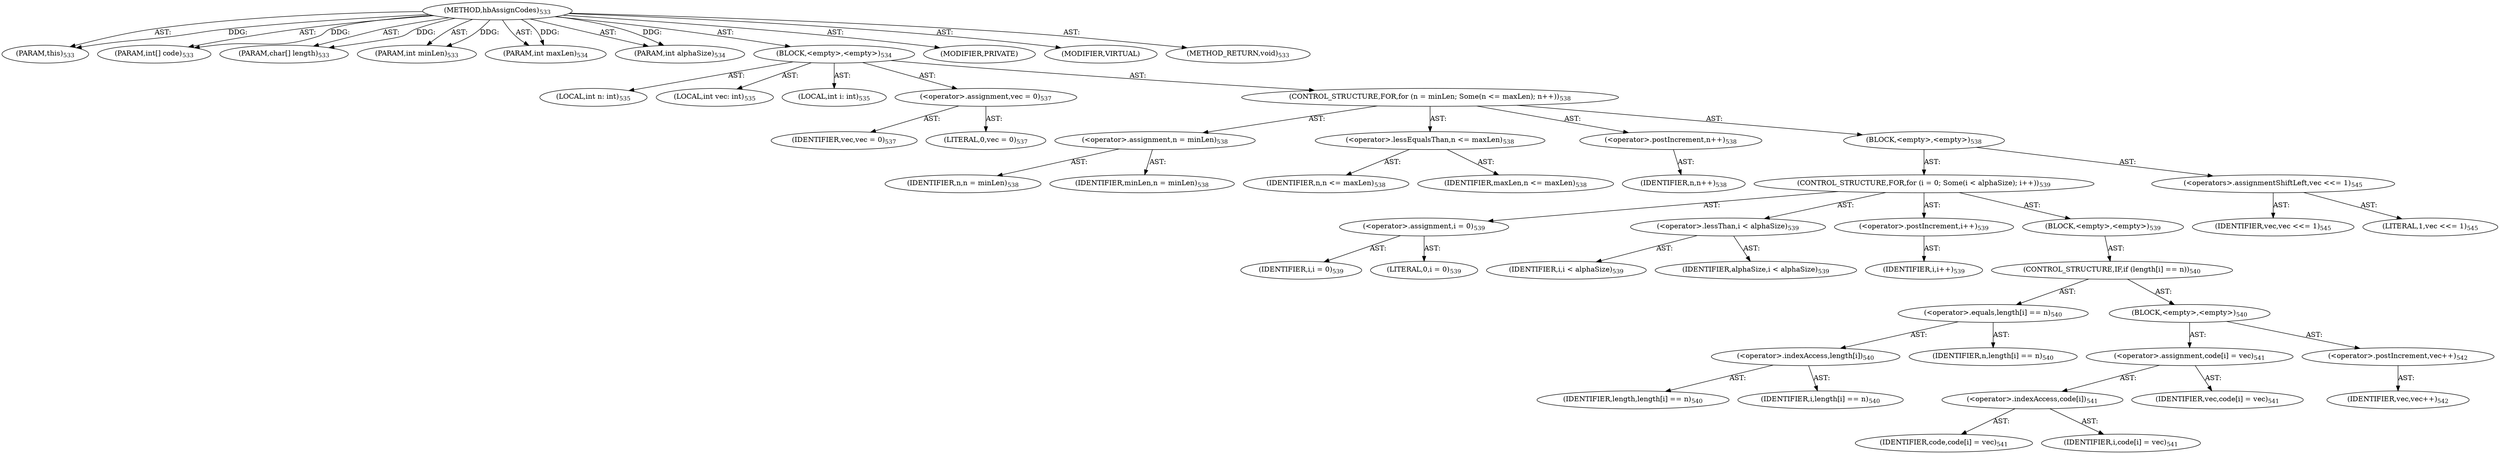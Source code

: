 digraph "hbAssignCodes" {  
"111669149710" [label = <(METHOD,hbAssignCodes)<SUB>533</SUB>> ]
"115964117022" [label = <(PARAM,this)<SUB>533</SUB>> ]
"115964117023" [label = <(PARAM,int[] code)<SUB>533</SUB>> ]
"115964117024" [label = <(PARAM,char[] length)<SUB>533</SUB>> ]
"115964117025" [label = <(PARAM,int minLen)<SUB>533</SUB>> ]
"115964117026" [label = <(PARAM,int maxLen)<SUB>534</SUB>> ]
"115964117027" [label = <(PARAM,int alphaSize)<SUB>534</SUB>> ]
"25769803837" [label = <(BLOCK,&lt;empty&gt;,&lt;empty&gt;)<SUB>534</SUB>> ]
"94489280537" [label = <(LOCAL,int n: int)<SUB>535</SUB>> ]
"94489280538" [label = <(LOCAL,int vec: int)<SUB>535</SUB>> ]
"94489280539" [label = <(LOCAL,int i: int)<SUB>535</SUB>> ]
"30064771588" [label = <(&lt;operator&gt;.assignment,vec = 0)<SUB>537</SUB>> ]
"68719477169" [label = <(IDENTIFIER,vec,vec = 0)<SUB>537</SUB>> ]
"90194313373" [label = <(LITERAL,0,vec = 0)<SUB>537</SUB>> ]
"47244640304" [label = <(CONTROL_STRUCTURE,FOR,for (n = minLen; Some(n &lt;= maxLen); n++))<SUB>538</SUB>> ]
"30064771589" [label = <(&lt;operator&gt;.assignment,n = minLen)<SUB>538</SUB>> ]
"68719477170" [label = <(IDENTIFIER,n,n = minLen)<SUB>538</SUB>> ]
"68719477171" [label = <(IDENTIFIER,minLen,n = minLen)<SUB>538</SUB>> ]
"30064771590" [label = <(&lt;operator&gt;.lessEqualsThan,n &lt;= maxLen)<SUB>538</SUB>> ]
"68719477172" [label = <(IDENTIFIER,n,n &lt;= maxLen)<SUB>538</SUB>> ]
"68719477173" [label = <(IDENTIFIER,maxLen,n &lt;= maxLen)<SUB>538</SUB>> ]
"30064771591" [label = <(&lt;operator&gt;.postIncrement,n++)<SUB>538</SUB>> ]
"68719477174" [label = <(IDENTIFIER,n,n++)<SUB>538</SUB>> ]
"25769803838" [label = <(BLOCK,&lt;empty&gt;,&lt;empty&gt;)<SUB>538</SUB>> ]
"47244640305" [label = <(CONTROL_STRUCTURE,FOR,for (i = 0; Some(i &lt; alphaSize); i++))<SUB>539</SUB>> ]
"30064771592" [label = <(&lt;operator&gt;.assignment,i = 0)<SUB>539</SUB>> ]
"68719477175" [label = <(IDENTIFIER,i,i = 0)<SUB>539</SUB>> ]
"90194313374" [label = <(LITERAL,0,i = 0)<SUB>539</SUB>> ]
"30064771593" [label = <(&lt;operator&gt;.lessThan,i &lt; alphaSize)<SUB>539</SUB>> ]
"68719477176" [label = <(IDENTIFIER,i,i &lt; alphaSize)<SUB>539</SUB>> ]
"68719477177" [label = <(IDENTIFIER,alphaSize,i &lt; alphaSize)<SUB>539</SUB>> ]
"30064771594" [label = <(&lt;operator&gt;.postIncrement,i++)<SUB>539</SUB>> ]
"68719477178" [label = <(IDENTIFIER,i,i++)<SUB>539</SUB>> ]
"25769803839" [label = <(BLOCK,&lt;empty&gt;,&lt;empty&gt;)<SUB>539</SUB>> ]
"47244640306" [label = <(CONTROL_STRUCTURE,IF,if (length[i] == n))<SUB>540</SUB>> ]
"30064771595" [label = <(&lt;operator&gt;.equals,length[i] == n)<SUB>540</SUB>> ]
"30064771596" [label = <(&lt;operator&gt;.indexAccess,length[i])<SUB>540</SUB>> ]
"68719477179" [label = <(IDENTIFIER,length,length[i] == n)<SUB>540</SUB>> ]
"68719477180" [label = <(IDENTIFIER,i,length[i] == n)<SUB>540</SUB>> ]
"68719477181" [label = <(IDENTIFIER,n,length[i] == n)<SUB>540</SUB>> ]
"25769803840" [label = <(BLOCK,&lt;empty&gt;,&lt;empty&gt;)<SUB>540</SUB>> ]
"30064771597" [label = <(&lt;operator&gt;.assignment,code[i] = vec)<SUB>541</SUB>> ]
"30064771598" [label = <(&lt;operator&gt;.indexAccess,code[i])<SUB>541</SUB>> ]
"68719477182" [label = <(IDENTIFIER,code,code[i] = vec)<SUB>541</SUB>> ]
"68719477183" [label = <(IDENTIFIER,i,code[i] = vec)<SUB>541</SUB>> ]
"68719477184" [label = <(IDENTIFIER,vec,code[i] = vec)<SUB>541</SUB>> ]
"30064771599" [label = <(&lt;operator&gt;.postIncrement,vec++)<SUB>542</SUB>> ]
"68719477185" [label = <(IDENTIFIER,vec,vec++)<SUB>542</SUB>> ]
"30064771600" [label = <(&lt;operators&gt;.assignmentShiftLeft,vec &lt;&lt;= 1)<SUB>545</SUB>> ]
"68719477186" [label = <(IDENTIFIER,vec,vec &lt;&lt;= 1)<SUB>545</SUB>> ]
"90194313375" [label = <(LITERAL,1,vec &lt;&lt;= 1)<SUB>545</SUB>> ]
"133143986241" [label = <(MODIFIER,PRIVATE)> ]
"133143986242" [label = <(MODIFIER,VIRTUAL)> ]
"128849018894" [label = <(METHOD_RETURN,void)<SUB>533</SUB>> ]
  "111669149710" -> "115964117022"  [ label = "AST: "] 
  "111669149710" -> "115964117023"  [ label = "AST: "] 
  "111669149710" -> "115964117024"  [ label = "AST: "] 
  "111669149710" -> "115964117025"  [ label = "AST: "] 
  "111669149710" -> "115964117026"  [ label = "AST: "] 
  "111669149710" -> "115964117027"  [ label = "AST: "] 
  "111669149710" -> "25769803837"  [ label = "AST: "] 
  "111669149710" -> "133143986241"  [ label = "AST: "] 
  "111669149710" -> "133143986242"  [ label = "AST: "] 
  "111669149710" -> "128849018894"  [ label = "AST: "] 
  "25769803837" -> "94489280537"  [ label = "AST: "] 
  "25769803837" -> "94489280538"  [ label = "AST: "] 
  "25769803837" -> "94489280539"  [ label = "AST: "] 
  "25769803837" -> "30064771588"  [ label = "AST: "] 
  "25769803837" -> "47244640304"  [ label = "AST: "] 
  "30064771588" -> "68719477169"  [ label = "AST: "] 
  "30064771588" -> "90194313373"  [ label = "AST: "] 
  "47244640304" -> "30064771589"  [ label = "AST: "] 
  "47244640304" -> "30064771590"  [ label = "AST: "] 
  "47244640304" -> "30064771591"  [ label = "AST: "] 
  "47244640304" -> "25769803838"  [ label = "AST: "] 
  "30064771589" -> "68719477170"  [ label = "AST: "] 
  "30064771589" -> "68719477171"  [ label = "AST: "] 
  "30064771590" -> "68719477172"  [ label = "AST: "] 
  "30064771590" -> "68719477173"  [ label = "AST: "] 
  "30064771591" -> "68719477174"  [ label = "AST: "] 
  "25769803838" -> "47244640305"  [ label = "AST: "] 
  "25769803838" -> "30064771600"  [ label = "AST: "] 
  "47244640305" -> "30064771592"  [ label = "AST: "] 
  "47244640305" -> "30064771593"  [ label = "AST: "] 
  "47244640305" -> "30064771594"  [ label = "AST: "] 
  "47244640305" -> "25769803839"  [ label = "AST: "] 
  "30064771592" -> "68719477175"  [ label = "AST: "] 
  "30064771592" -> "90194313374"  [ label = "AST: "] 
  "30064771593" -> "68719477176"  [ label = "AST: "] 
  "30064771593" -> "68719477177"  [ label = "AST: "] 
  "30064771594" -> "68719477178"  [ label = "AST: "] 
  "25769803839" -> "47244640306"  [ label = "AST: "] 
  "47244640306" -> "30064771595"  [ label = "AST: "] 
  "47244640306" -> "25769803840"  [ label = "AST: "] 
  "30064771595" -> "30064771596"  [ label = "AST: "] 
  "30064771595" -> "68719477181"  [ label = "AST: "] 
  "30064771596" -> "68719477179"  [ label = "AST: "] 
  "30064771596" -> "68719477180"  [ label = "AST: "] 
  "25769803840" -> "30064771597"  [ label = "AST: "] 
  "25769803840" -> "30064771599"  [ label = "AST: "] 
  "30064771597" -> "30064771598"  [ label = "AST: "] 
  "30064771597" -> "68719477184"  [ label = "AST: "] 
  "30064771598" -> "68719477182"  [ label = "AST: "] 
  "30064771598" -> "68719477183"  [ label = "AST: "] 
  "30064771599" -> "68719477185"  [ label = "AST: "] 
  "30064771600" -> "68719477186"  [ label = "AST: "] 
  "30064771600" -> "90194313375"  [ label = "AST: "] 
  "111669149710" -> "115964117022"  [ label = "DDG: "] 
  "111669149710" -> "115964117023"  [ label = "DDG: "] 
  "111669149710" -> "115964117024"  [ label = "DDG: "] 
  "111669149710" -> "115964117025"  [ label = "DDG: "] 
  "111669149710" -> "115964117026"  [ label = "DDG: "] 
  "111669149710" -> "115964117027"  [ label = "DDG: "] 
}
